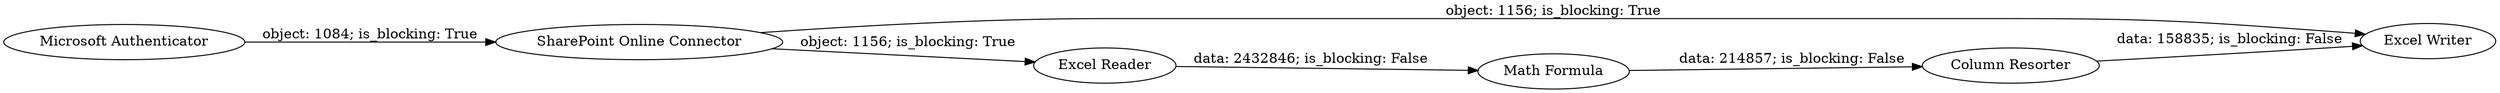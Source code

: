 digraph {
	"4041290658006445957_6" [label="Math Formula"]
	"4041290658006445957_10" [label="Excel Writer"]
	"4041290658006445957_7" [label="Column Resorter"]
	"4041290658006445957_8" [label="Microsoft Authenticator"]
	"4041290658006445957_1" [label="Excel Reader"]
	"4041290658006445957_9" [label="SharePoint Online Connector"]
	"4041290658006445957_6" -> "4041290658006445957_7" [label="data: 214857; is_blocking: False"]
	"4041290658006445957_8" -> "4041290658006445957_9" [label="object: 1084; is_blocking: True"]
	"4041290658006445957_1" -> "4041290658006445957_6" [label="data: 2432846; is_blocking: False"]
	"4041290658006445957_7" -> "4041290658006445957_10" [label="data: 158835; is_blocking: False"]
	"4041290658006445957_9" -> "4041290658006445957_1" [label="object: 1156; is_blocking: True"]
	"4041290658006445957_9" -> "4041290658006445957_10" [label="object: 1156; is_blocking: True"]
	rankdir=LR
}
